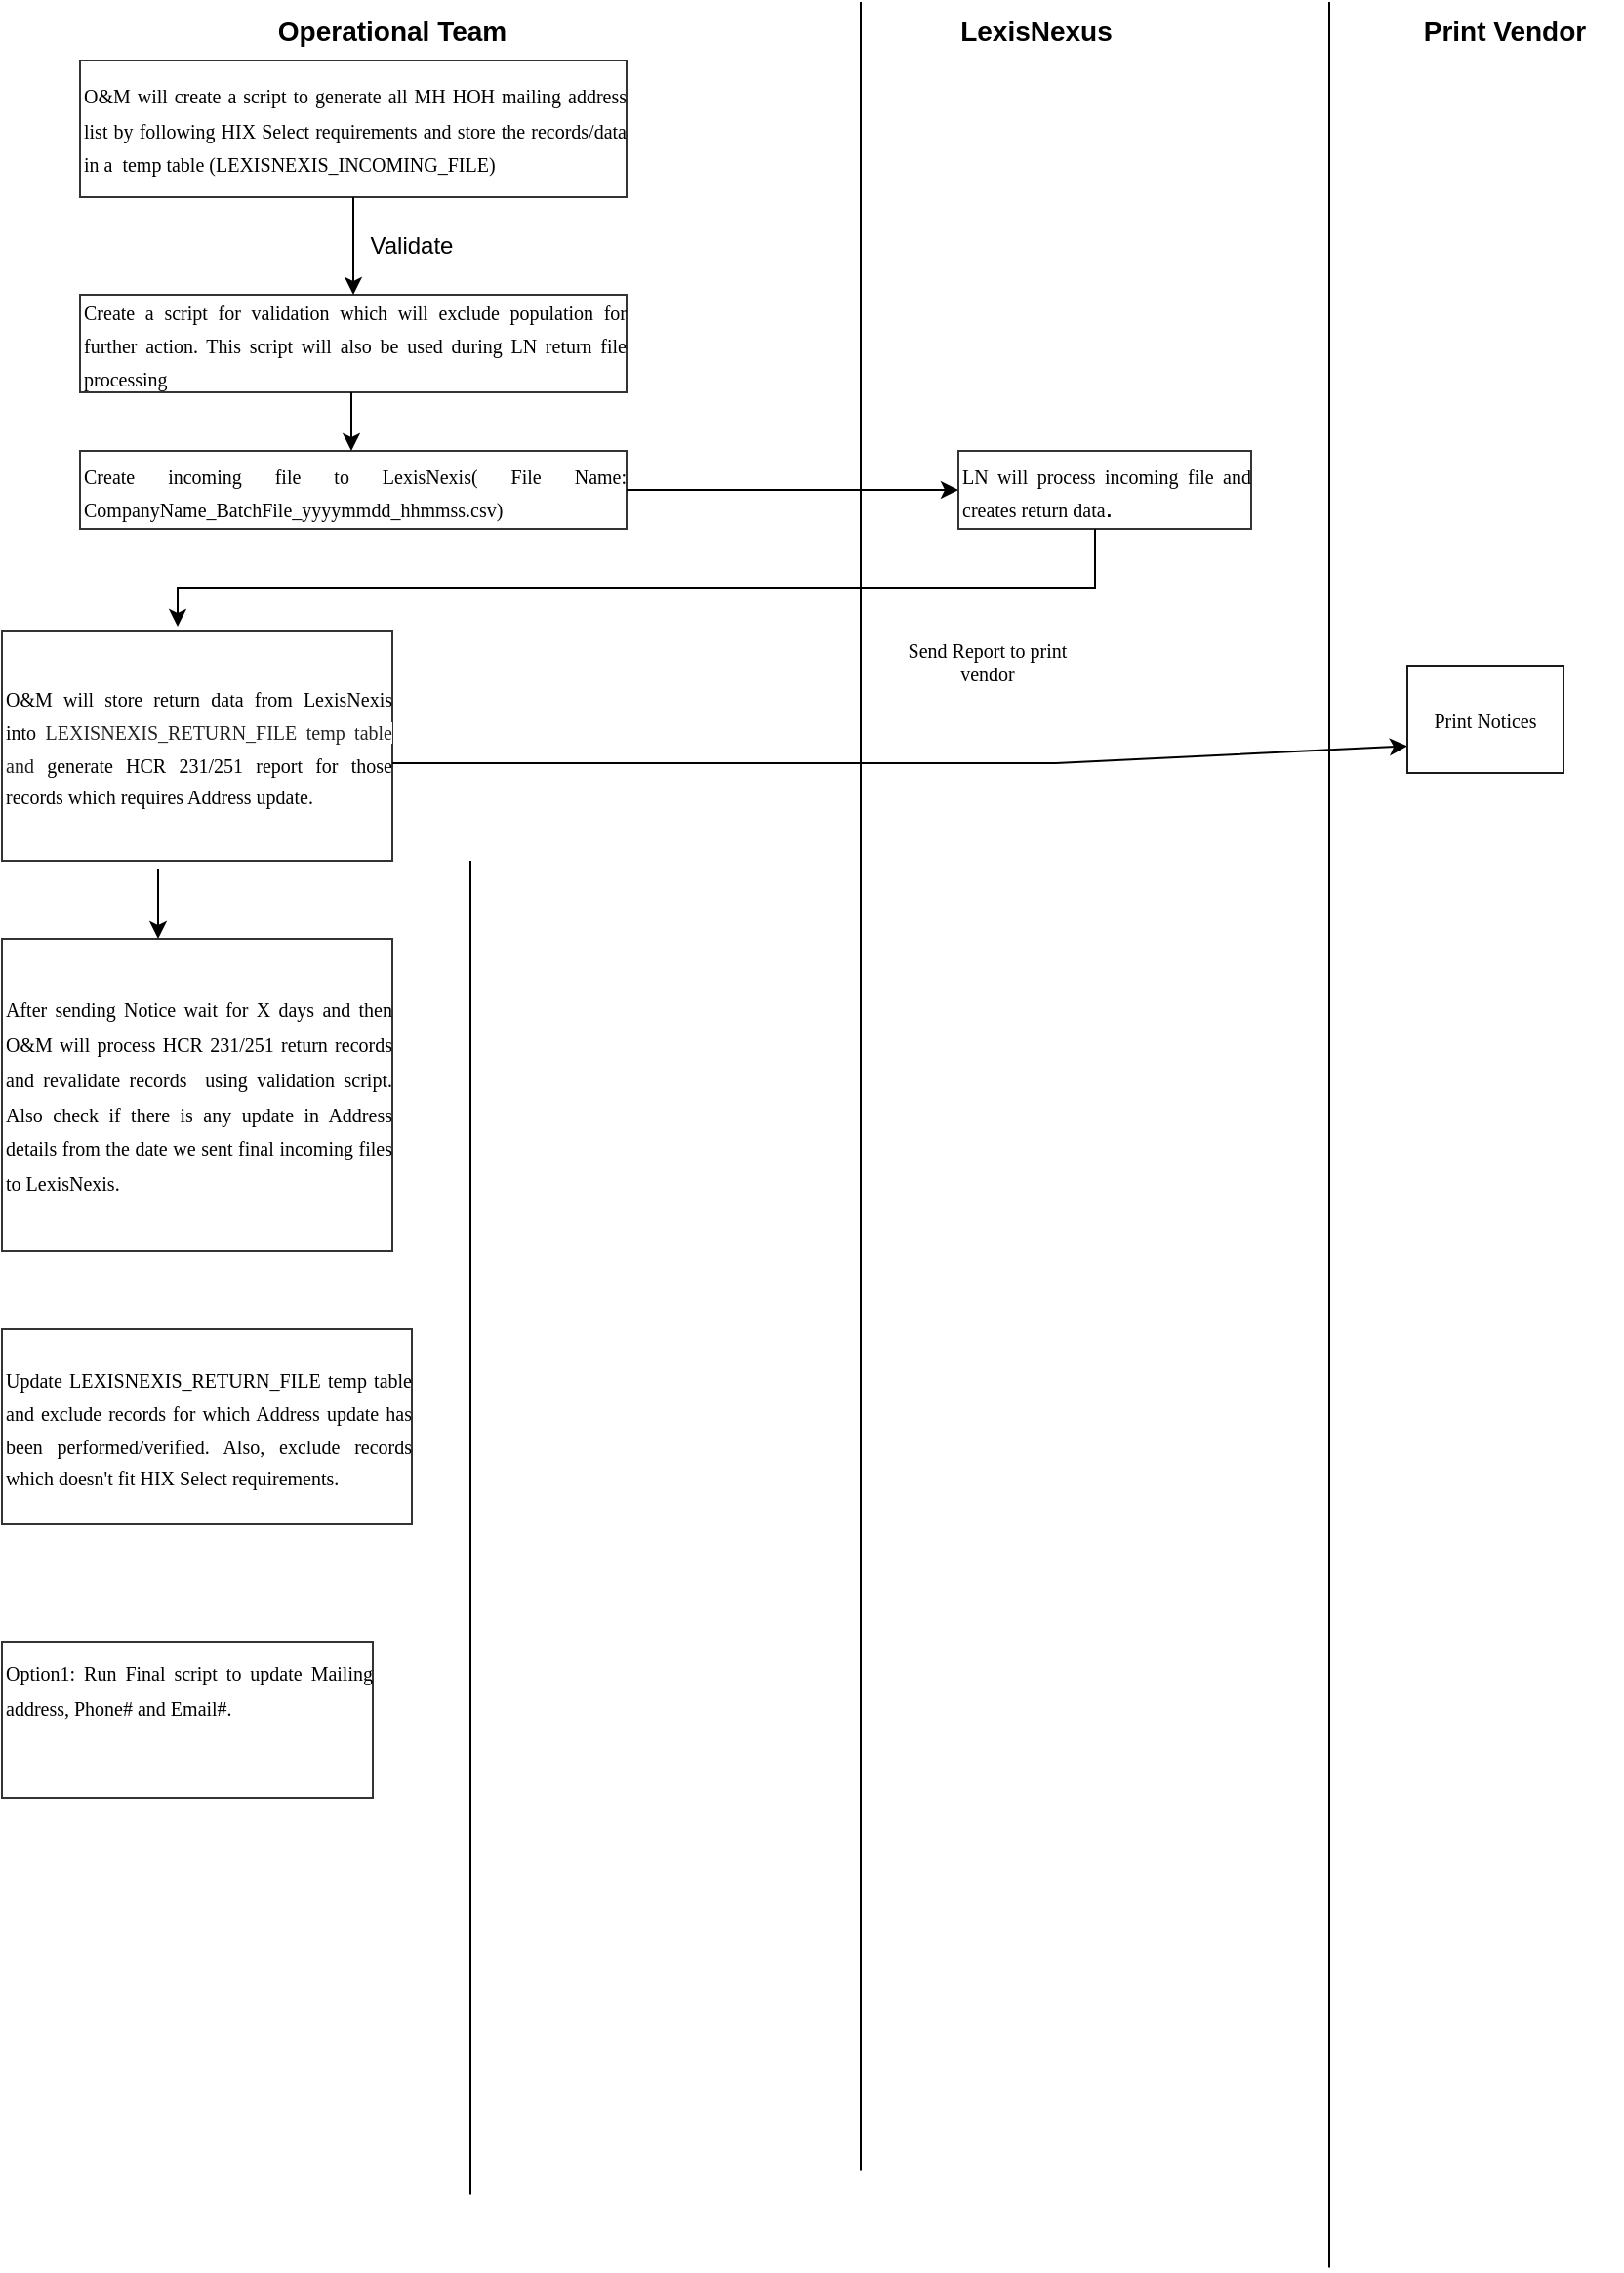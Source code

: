 <mxfile version="20.3.6" type="github">
  <diagram id="ZO5Eo3GqvxjR-ssXM-kG" name="Page-1">
    <mxGraphModel dx="782" dy="436" grid="1" gridSize="10" guides="1" tooltips="1" connect="1" arrows="1" fold="1" page="1" pageScale="1" pageWidth="850" pageHeight="1100" math="0" shadow="0">
      <root>
        <mxCell id="0" />
        <mxCell id="1" parent="0" />
        <mxCell id="i5NSv_vxBnT3H3A2hu5E-1" value="" style="endArrow=none;html=1;rounded=0;" parent="1" edge="1">
          <mxGeometry width="50" height="50" relative="1" as="geometry">
            <mxPoint x="440" y="1110.8" as="sourcePoint" />
            <mxPoint x="440" as="targetPoint" />
          </mxGeometry>
        </mxCell>
        <mxCell id="i5NSv_vxBnT3H3A2hu5E-2" value="" style="endArrow=none;html=1;rounded=0;" parent="1" edge="1">
          <mxGeometry width="50" height="50" relative="1" as="geometry">
            <mxPoint x="680" y="1160.8" as="sourcePoint" />
            <mxPoint x="680" as="targetPoint" />
          </mxGeometry>
        </mxCell>
        <mxCell id="i5NSv_vxBnT3H3A2hu5E-3" value="&lt;b&gt;&lt;font style=&quot;font-size: 14px;&quot;&gt;Operational Team&lt;/font&gt;&lt;/b&gt;" style="text;html=1;strokeColor=none;fillColor=none;align=center;verticalAlign=middle;whiteSpace=wrap;rounded=0;" parent="1" vertex="1">
          <mxGeometry x="140" width="120" height="30" as="geometry" />
        </mxCell>
        <mxCell id="i5NSv_vxBnT3H3A2hu5E-4" value="&lt;b&gt;&lt;font style=&quot;font-size: 14px;&quot;&gt;LexisNexus&lt;/font&gt;&lt;/b&gt;" style="text;html=1;strokeColor=none;fillColor=none;align=center;verticalAlign=middle;whiteSpace=wrap;rounded=0;" parent="1" vertex="1">
          <mxGeometry x="470" width="120" height="30" as="geometry" />
        </mxCell>
        <mxCell id="i5NSv_vxBnT3H3A2hu5E-5" value="&lt;b&gt;&lt;font style=&quot;font-size: 14px;&quot;&gt;Print Vendor&lt;/font&gt;&lt;/b&gt;" style="text;html=1;strokeColor=none;fillColor=none;align=center;verticalAlign=middle;whiteSpace=wrap;rounded=0;" parent="1" vertex="1">
          <mxGeometry x="710" width="120" height="30" as="geometry" />
        </mxCell>
        <mxCell id="i5NSv_vxBnT3H3A2hu5E-7" value="&lt;p class=&quot;MsoNormal&quot;&gt;&lt;/p&gt;&lt;div style=&quot;text-align: justify;&quot;&gt;&lt;font face=&quot;Verdana&quot;&gt;&lt;span style=&quot;font-size: 10px; background-color: initial;&quot;&gt;O&amp;amp;M will create a script to generate all MH HOH mailing&amp;nbsp;&lt;/span&gt;&lt;span style=&quot;font-size: 10px; background-color: initial;&quot;&gt;address list by following HIX Select requirements and store the records/data in a&amp;nbsp; temp table (&lt;/span&gt;&lt;span style=&quot;font-size: 10px; background-color: initial;&quot;&gt;LEXISNEXIS_INCOMING_FILE&lt;/span&gt;&lt;span style=&quot;font-size: 10px; background-color: initial;&quot;&gt;)&lt;/span&gt;&lt;/font&gt;&lt;/div&gt;&lt;p&gt;&lt;/p&gt;" style="text;html=1;strokeColor=#333333;fillColor=none;align=left;verticalAlign=middle;whiteSpace=wrap;rounded=0;fontSize=14;" parent="1" vertex="1">
          <mxGeometry x="40" y="30" width="280" height="70" as="geometry" />
        </mxCell>
        <mxCell id="i5NSv_vxBnT3H3A2hu5E-8" value="&lt;p class=&quot;MsoNormal&quot;&gt;&lt;/p&gt;&lt;div style=&quot;text-align: justify;&quot;&gt;&lt;p class=&quot;MsoNormal&quot;&gt;&lt;font style=&quot;font-size: 10px;&quot; face=&quot;Verdana&quot;&gt;Create a script for validation which will exclude population for further action. This script will also be used during LN return file processing&lt;/font&gt;&lt;/p&gt;&lt;/div&gt;&lt;p&gt;&lt;/p&gt;" style="text;html=1;strokeColor=#333333;fillColor=none;align=left;verticalAlign=middle;whiteSpace=wrap;rounded=0;fontSize=14;" parent="1" vertex="1">
          <mxGeometry x="40" y="150" width="280" height="50" as="geometry" />
        </mxCell>
        <mxCell id="i5NSv_vxBnT3H3A2hu5E-9" value="" style="endArrow=classic;html=1;rounded=0;fontFamily=Verdana;fontSize=10;" parent="1" source="i5NSv_vxBnT3H3A2hu5E-7" target="i5NSv_vxBnT3H3A2hu5E-8" edge="1">
          <mxGeometry width="50" height="50" relative="1" as="geometry">
            <mxPoint x="360" y="170" as="sourcePoint" />
            <mxPoint x="410" y="120" as="targetPoint" />
            <Array as="points">
              <mxPoint x="180" y="100" />
              <mxPoint x="180" y="130" />
            </Array>
          </mxGeometry>
        </mxCell>
        <mxCell id="i5NSv_vxBnT3H3A2hu5E-12" value="&lt;p class=&quot;MsoNormal&quot;&gt;&lt;/p&gt;&lt;div style=&quot;text-align: justify;&quot;&gt;&lt;p class=&quot;MsoNormal&quot;&gt;&lt;font style=&quot;font-size: 10px;&quot; face=&quot;Verdana&quot;&gt;Create incoming file to LexisNexis( File Name: CompanyName_BatchFile_yyyymmdd_hhmmss.csv)&lt;/font&gt;&lt;/p&gt;&lt;/div&gt;&lt;p&gt;&lt;/p&gt;" style="text;html=1;strokeColor=#333333;fillColor=none;align=left;verticalAlign=middle;whiteSpace=wrap;rounded=0;fontSize=14;" parent="1" vertex="1">
          <mxGeometry x="40" y="230" width="280" height="40" as="geometry" />
        </mxCell>
        <mxCell id="i5NSv_vxBnT3H3A2hu5E-13" value="" style="endArrow=classic;html=1;rounded=0;fontFamily=Verdana;fontSize=10;" parent="1" edge="1">
          <mxGeometry width="50" height="50" relative="1" as="geometry">
            <mxPoint x="179" y="200" as="sourcePoint" />
            <mxPoint x="179" y="230" as="targetPoint" />
            <Array as="points">
              <mxPoint x="179" y="210" />
            </Array>
          </mxGeometry>
        </mxCell>
        <mxCell id="i5NSv_vxBnT3H3A2hu5E-14" value="&lt;p class=&quot;MsoNormal&quot;&gt;&lt;/p&gt;&lt;div style=&quot;text-align: justify;&quot;&gt;&lt;p class=&quot;MsoNormal&quot;&gt;&lt;font style=&quot;font-size: 10px;&quot; face=&quot;Verdana&quot;&gt;LN will process incoming file and creates return data&lt;/font&gt;.&lt;/p&gt;&lt;/div&gt;&lt;p&gt;&lt;/p&gt;" style="text;html=1;strokeColor=#333333;fillColor=none;align=left;verticalAlign=middle;whiteSpace=wrap;rounded=0;fontSize=14;" parent="1" vertex="1">
          <mxGeometry x="490" y="230" width="150" height="40" as="geometry" />
        </mxCell>
        <mxCell id="i5NSv_vxBnT3H3A2hu5E-16" value="" style="endArrow=classic;html=1;rounded=0;fontFamily=Verdana;fontSize=10;entryX=0;entryY=0.5;entryDx=0;entryDy=0;exitX=1;exitY=0.5;exitDx=0;exitDy=0;" parent="1" source="i5NSv_vxBnT3H3A2hu5E-12" target="i5NSv_vxBnT3H3A2hu5E-14" edge="1">
          <mxGeometry width="50" height="50" relative="1" as="geometry">
            <mxPoint x="375" y="250" as="sourcePoint" />
            <mxPoint x="425" y="200" as="targetPoint" />
          </mxGeometry>
        </mxCell>
        <mxCell id="i5NSv_vxBnT3H3A2hu5E-17" value="&lt;p class=&quot;MsoNormal&quot;&gt;&lt;/p&gt;&lt;div style=&quot;text-align: justify;&quot;&gt;&lt;p class=&quot;MsoNormal&quot;&gt;&lt;font style=&quot;font-size: 10px;&quot; face=&quot;Verdana&quot;&gt;&lt;font style=&quot;&quot;&gt;O&amp;amp;M will store return data from LexisNexis into&amp;nbsp;&lt;/font&gt;&lt;span style=&quot;background-color: rgb(255, 255, 255); color: rgb(36, 36, 36); text-align: start;&quot;&gt;LEXISNEXIS_RETURN_FILE temp table and&amp;nbsp;&lt;/span&gt;&lt;span style=&quot;background-color: initial;&quot;&gt;generate HCR 231/251 report for those records which requires Address update.&lt;/span&gt;&lt;/font&gt;&lt;/p&gt;&lt;/div&gt;&lt;p&gt;&lt;/p&gt;" style="text;html=1;strokeColor=#333333;fillColor=none;align=left;verticalAlign=middle;whiteSpace=wrap;rounded=0;fontSize=14;" parent="1" vertex="1">
          <mxGeometry y="322.5" width="200" height="117.5" as="geometry" />
        </mxCell>
        <mxCell id="i5NSv_vxBnT3H3A2hu5E-18" value="" style="endArrow=classic;html=1;rounded=0;fontFamily=Verdana;fontSize=10;exitX=1;exitY=0.574;exitDx=0;exitDy=0;exitPerimeter=0;entryX=0;entryY=0.75;entryDx=0;entryDy=0;" parent="1" source="i5NSv_vxBnT3H3A2hu5E-17" target="i5NSv_vxBnT3H3A2hu5E-20" edge="1">
          <mxGeometry width="50" height="50" relative="1" as="geometry">
            <mxPoint x="280" y="360" as="sourcePoint" />
            <mxPoint x="670" y="365" as="targetPoint" />
            <Array as="points">
              <mxPoint x="430" y="390" />
              <mxPoint x="540" y="390" />
            </Array>
          </mxGeometry>
        </mxCell>
        <mxCell id="i5NSv_vxBnT3H3A2hu5E-20" value="Print Notices" style="text;html=1;strokeColor=#1A1A1A;fillColor=none;align=center;verticalAlign=middle;whiteSpace=wrap;rounded=0;fontFamily=Verdana;fontSize=10;" parent="1" vertex="1">
          <mxGeometry x="720" y="340" width="80" height="55" as="geometry" />
        </mxCell>
        <mxCell id="i5NSv_vxBnT3H3A2hu5E-21" value="" style="endArrow=classic;html=1;rounded=0;fontFamily=Verdana;fontSize=10;" parent="1" edge="1">
          <mxGeometry width="50" height="50" relative="1" as="geometry">
            <mxPoint x="560" y="270" as="sourcePoint" />
            <mxPoint x="90" y="320" as="targetPoint" />
            <Array as="points">
              <mxPoint x="560" y="300" />
              <mxPoint x="360" y="300" />
              <mxPoint x="260" y="300" />
              <mxPoint x="180" y="300" />
              <mxPoint x="90" y="300" />
            </Array>
          </mxGeometry>
        </mxCell>
        <mxCell id="i5NSv_vxBnT3H3A2hu5E-22" value="&lt;p class=&quot;MsoNormal&quot;&gt;&lt;/p&gt;&lt;div style=&quot;text-align: justify;&quot;&gt;&lt;p class=&quot;MsoNormal&quot;&gt;&lt;font face=&quot;Verdana&quot; style=&quot;&quot;&gt;&lt;span style=&quot;font-size: 10px;&quot;&gt;After sending Notice wait for X days and then O&amp;amp;M will process HCR 231/251 return records and revalidate records&amp;nbsp; using validation script. Also check if there is any update in Address details from the date we sent final incoming files to LexisNexis.&lt;/span&gt;&lt;/font&gt;&lt;/p&gt;&lt;/div&gt;&lt;p&gt;&lt;/p&gt;" style="text;html=1;strokeColor=#333333;fillColor=none;align=left;verticalAlign=middle;whiteSpace=wrap;rounded=0;fontSize=14;" parent="1" vertex="1">
          <mxGeometry y="480" width="200" height="160" as="geometry" />
        </mxCell>
        <mxCell id="i5NSv_vxBnT3H3A2hu5E-23" value="&lt;p class=&quot;MsoNormal&quot;&gt;&lt;/p&gt;&lt;div style=&quot;text-align: justify;&quot;&gt;&lt;p class=&quot;MsoNormal&quot;&gt;&lt;font style=&quot;font-size: 10px;&quot; face=&quot;Verdana&quot;&gt;Update&amp;nbsp;&lt;span style=&quot;background-color: initial;&quot;&gt;LEXISNEXIS_RETURN_FILE temp table and exclude records for which Address update has been performed/verified. Also, exclude records which doesn&#39;t fit HIX Select requirements.&lt;/span&gt;&lt;/font&gt;&lt;/p&gt;&lt;/div&gt;&lt;p&gt;&lt;/p&gt;" style="text;html=1;strokeColor=#333333;fillColor=none;align=left;verticalAlign=middle;whiteSpace=wrap;rounded=0;fontSize=14;" parent="1" vertex="1">
          <mxGeometry y="680" width="210" height="100" as="geometry" />
        </mxCell>
        <mxCell id="i5NSv_vxBnT3H3A2hu5E-24" value="Send Report to print vendor" style="text;html=1;strokeColor=none;fillColor=none;align=center;verticalAlign=middle;whiteSpace=wrap;rounded=0;fontFamily=Verdana;fontSize=10;" parent="1" vertex="1">
          <mxGeometry x="450" y="322.5" width="110" height="30" as="geometry" />
        </mxCell>
        <mxCell id="i5NSv_vxBnT3H3A2hu5E-25" value="&lt;p class=&quot;MsoNormal&quot;&gt;&lt;/p&gt;&lt;div style=&quot;text-align: justify;&quot;&gt;&lt;p class=&quot;MsoNormal&quot;&gt;&lt;font face=&quot;Verdana&quot;&gt;&lt;span style=&quot;font-size: 10px;&quot;&gt;Option1: Run Final script to update Mailing address, Phone# and Email#.&lt;/span&gt;&lt;/font&gt;&lt;/p&gt;&lt;p class=&quot;MsoNormal&quot;&gt;&lt;br&gt;&lt;/p&gt;&lt;/div&gt;&lt;p&gt;&lt;/p&gt;" style="text;html=1;strokeColor=#333333;fillColor=none;align=left;verticalAlign=middle;whiteSpace=wrap;rounded=0;fontSize=14;" parent="1" vertex="1">
          <mxGeometry y="840" width="190" height="80" as="geometry" />
        </mxCell>
        <mxCell id="i5NSv_vxBnT3H3A2hu5E-26" value="" style="endArrow=classic;html=1;rounded=0;fontFamily=Verdana;fontSize=10;exitX=0.4;exitY=1.034;exitDx=0;exitDy=0;exitPerimeter=0;" parent="1" edge="1" source="i5NSv_vxBnT3H3A2hu5E-17">
          <mxGeometry width="50" height="50" relative="1" as="geometry">
            <mxPoint x="80" y="450" as="sourcePoint" />
            <mxPoint x="80" y="480" as="targetPoint" />
          </mxGeometry>
        </mxCell>
        <mxCell id="nLf0Y-wNDH-YzCV_eADs-7" value="" style="endArrow=none;html=1;rounded=0;fontFamily=Verdana;fontSize=10;" parent="1" edge="1">
          <mxGeometry width="50" height="50" relative="1" as="geometry">
            <mxPoint x="240" y="1123.2" as="sourcePoint" />
            <mxPoint x="240" y="440" as="targetPoint" />
          </mxGeometry>
        </mxCell>
        <mxCell id="fncszPsC5ANrxo3cfzjH-3" value="Validate" style="text;html=1;strokeColor=none;fillColor=none;align=center;verticalAlign=middle;whiteSpace=wrap;rounded=0;" vertex="1" parent="1">
          <mxGeometry x="180" y="110" width="60" height="30" as="geometry" />
        </mxCell>
      </root>
    </mxGraphModel>
  </diagram>
</mxfile>
